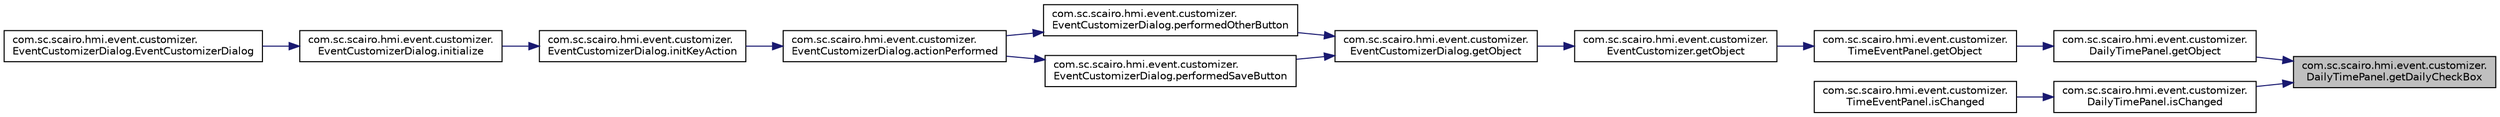 digraph "com.sc.scairo.hmi.event.customizer.DailyTimePanel.getDailyCheckBox"
{
 // LATEX_PDF_SIZE
  edge [fontname="Helvetica",fontsize="10",labelfontname="Helvetica",labelfontsize="10"];
  node [fontname="Helvetica",fontsize="10",shape=record];
  rankdir="RL";
  Node1 [label="com.sc.scairo.hmi.event.customizer.\lDailyTimePanel.getDailyCheckBox",height=0.2,width=0.4,color="black", fillcolor="grey75", style="filled", fontcolor="black",tooltip=" "];
  Node1 -> Node2 [dir="back",color="midnightblue",fontsize="10",style="solid",fontname="Helvetica"];
  Node2 [label="com.sc.scairo.hmi.event.customizer.\lDailyTimePanel.getObject",height=0.2,width=0.4,color="black", fillcolor="white", style="filled",URL="$classcom_1_1sc_1_1scairo_1_1hmi_1_1event_1_1customizer_1_1_daily_time_panel.html#ac723175ced809b18e500277a5843cb78",tooltip=" "];
  Node2 -> Node3 [dir="back",color="midnightblue",fontsize="10",style="solid",fontname="Helvetica"];
  Node3 [label="com.sc.scairo.hmi.event.customizer.\lTimeEventPanel.getObject",height=0.2,width=0.4,color="black", fillcolor="white", style="filled",URL="$classcom_1_1sc_1_1scairo_1_1hmi_1_1event_1_1customizer_1_1_time_event_panel.html#af13d04bfd9ac92072fff213554e571fa",tooltip=" "];
  Node3 -> Node4 [dir="back",color="midnightblue",fontsize="10",style="solid",fontname="Helvetica"];
  Node4 [label="com.sc.scairo.hmi.event.customizer.\lEventCustomizer.getObject",height=0.2,width=0.4,color="black", fillcolor="white", style="filled",URL="$classcom_1_1sc_1_1scairo_1_1hmi_1_1event_1_1customizer_1_1_event_customizer.html#affe1ce698e36059c9a0ebe39a71c2db6",tooltip=" "];
  Node4 -> Node5 [dir="back",color="midnightblue",fontsize="10",style="solid",fontname="Helvetica"];
  Node5 [label="com.sc.scairo.hmi.event.customizer.\lEventCustomizerDialog.getObject",height=0.2,width=0.4,color="black", fillcolor="white", style="filled",URL="$classcom_1_1sc_1_1scairo_1_1hmi_1_1event_1_1customizer_1_1_event_customizer_dialog.html#a1b7364a8a652a2b484f849172a29256f",tooltip=" "];
  Node5 -> Node6 [dir="back",color="midnightblue",fontsize="10",style="solid",fontname="Helvetica"];
  Node6 [label="com.sc.scairo.hmi.event.customizer.\lEventCustomizerDialog.performedOtherButton",height=0.2,width=0.4,color="black", fillcolor="white", style="filled",URL="$classcom_1_1sc_1_1scairo_1_1hmi_1_1event_1_1customizer_1_1_event_customizer_dialog.html#a575d0e14b852b9b7d54273875ff43028",tooltip=" "];
  Node6 -> Node7 [dir="back",color="midnightblue",fontsize="10",style="solid",fontname="Helvetica"];
  Node7 [label="com.sc.scairo.hmi.event.customizer.\lEventCustomizerDialog.actionPerformed",height=0.2,width=0.4,color="black", fillcolor="white", style="filled",URL="$classcom_1_1sc_1_1scairo_1_1hmi_1_1event_1_1customizer_1_1_event_customizer_dialog.html#ac9dce7c651f592d1900b52dc200ec548",tooltip=" "];
  Node7 -> Node8 [dir="back",color="midnightblue",fontsize="10",style="solid",fontname="Helvetica"];
  Node8 [label="com.sc.scairo.hmi.event.customizer.\lEventCustomizerDialog.initKeyAction",height=0.2,width=0.4,color="black", fillcolor="white", style="filled",URL="$classcom_1_1sc_1_1scairo_1_1hmi_1_1event_1_1customizer_1_1_event_customizer_dialog.html#ad4c8ab673948d0bea2c252fa00e60151",tooltip=" "];
  Node8 -> Node9 [dir="back",color="midnightblue",fontsize="10",style="solid",fontname="Helvetica"];
  Node9 [label="com.sc.scairo.hmi.event.customizer.\lEventCustomizerDialog.initialize",height=0.2,width=0.4,color="black", fillcolor="white", style="filled",URL="$classcom_1_1sc_1_1scairo_1_1hmi_1_1event_1_1customizer_1_1_event_customizer_dialog.html#a47e92407594521a61f35b748a3740499",tooltip=" "];
  Node9 -> Node10 [dir="back",color="midnightblue",fontsize="10",style="solid",fontname="Helvetica"];
  Node10 [label="com.sc.scairo.hmi.event.customizer.\lEventCustomizerDialog.EventCustomizerDialog",height=0.2,width=0.4,color="black", fillcolor="white", style="filled",URL="$classcom_1_1sc_1_1scairo_1_1hmi_1_1event_1_1customizer_1_1_event_customizer_dialog.html#a80f148bec6d1604c3bc85455c721219f",tooltip=" "];
  Node5 -> Node11 [dir="back",color="midnightblue",fontsize="10",style="solid",fontname="Helvetica"];
  Node11 [label="com.sc.scairo.hmi.event.customizer.\lEventCustomizerDialog.performedSaveButton",height=0.2,width=0.4,color="black", fillcolor="white", style="filled",URL="$classcom_1_1sc_1_1scairo_1_1hmi_1_1event_1_1customizer_1_1_event_customizer_dialog.html#ab8cfff9e6317e31c44d0b8e70a818a4d",tooltip=" "];
  Node11 -> Node7 [dir="back",color="midnightblue",fontsize="10",style="solid",fontname="Helvetica"];
  Node1 -> Node12 [dir="back",color="midnightblue",fontsize="10",style="solid",fontname="Helvetica"];
  Node12 [label="com.sc.scairo.hmi.event.customizer.\lDailyTimePanel.isChanged",height=0.2,width=0.4,color="black", fillcolor="white", style="filled",URL="$classcom_1_1sc_1_1scairo_1_1hmi_1_1event_1_1customizer_1_1_daily_time_panel.html#aa5f5cecb51edbd02f239d5e765138a66",tooltip=" "];
  Node12 -> Node13 [dir="back",color="midnightblue",fontsize="10",style="solid",fontname="Helvetica"];
  Node13 [label="com.sc.scairo.hmi.event.customizer.\lTimeEventPanel.isChanged",height=0.2,width=0.4,color="black", fillcolor="white", style="filled",URL="$classcom_1_1sc_1_1scairo_1_1hmi_1_1event_1_1customizer_1_1_time_event_panel.html#a170b0d4f469be3a7e795f7a966a4ccc1",tooltip=" "];
}

